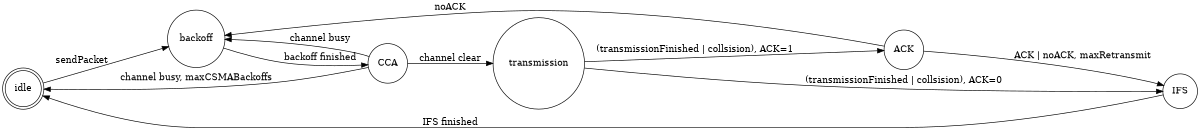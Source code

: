 digraph node_finite_state_machine {
	rankdir=LR;
	size="8,5"
	node [shape = doublecircle]; idle;
	node [shape = circle];
	idle -> backoff [ label = "sendPacket" ];
	backoff -> CCA [ label = "backoff finished" ];
	CCA -> idle [ label = "channel busy, maxCSMABackoffs" ];
	CCA -> backoff [ label = "channel busy" ];
	CCA -> transmission [ label = "channel clear" ];
	transmission -> IFS [ label = "(transmissionFinished | collsision), ACK=0" ];
	transmission -> ACK [ label = "(transmissionFinished | collsision), ACK=1" ];
	ACK -> backoff [ label = "noACK" ];
	ACK -> IFS [ label = "ACK | noACK, maxRetransmit" ];
	IFS -> idle [ label = "IFS finished" ];
}
